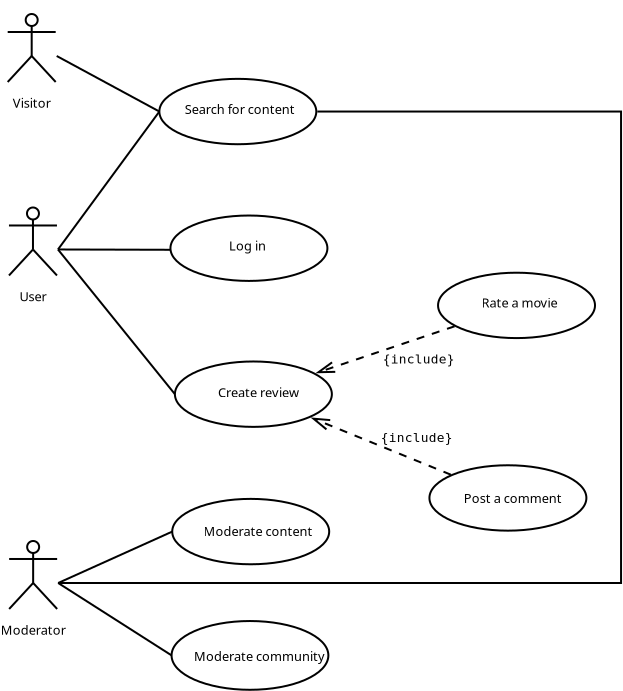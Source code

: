 <?xml version="1.0" encoding="UTF-8"?>
<dia:diagram xmlns:dia="http://www.lysator.liu.se/~alla/dia/">
  <dia:layer name="Fundal" visible="true" active="true">
    <dia:object type="UML - Actor" version="0" id="O0">
      <dia:attribute name="obj_pos">
        <dia:point val="-14.108,-93.534"/>
      </dia:attribute>
      <dia:attribute name="obj_bb">
        <dia:rectangle val="-15.408,-96.284;-12.808,-90.784"/>
      </dia:attribute>
      <dia:attribute name="meta">
        <dia:composite type="dict"/>
      </dia:attribute>
      <dia:attribute name="elem_corner">
        <dia:point val="-15.358,-96.234"/>
      </dia:attribute>
      <dia:attribute name="elem_width">
        <dia:real val="2.5"/>
      </dia:attribute>
      <dia:attribute name="elem_height">
        <dia:real val="5.4"/>
      </dia:attribute>
      <dia:attribute name="line_width">
        <dia:real val="0.1"/>
      </dia:attribute>
      <dia:attribute name="line_colour">
        <dia:color val="#000000"/>
      </dia:attribute>
      <dia:attribute name="fill_colour">
        <dia:color val="#ffffff"/>
      </dia:attribute>
      <dia:attribute name="text">
        <dia:composite type="text">
          <dia:attribute name="string">
            <dia:string>#Visitor#</dia:string>
          </dia:attribute>
          <dia:attribute name="font">
            <dia:font family="sans" style="0" name="Helvetica"/>
          </dia:attribute>
          <dia:attribute name="height">
            <dia:real val="0.8"/>
          </dia:attribute>
          <dia:attribute name="pos">
            <dia:point val="-14.108,-90.994"/>
          </dia:attribute>
          <dia:attribute name="color">
            <dia:color val="#000000"/>
          </dia:attribute>
          <dia:attribute name="alignment">
            <dia:enum val="1"/>
          </dia:attribute>
        </dia:composite>
      </dia:attribute>
    </dia:object>
    <dia:object type="Standard - Text" version="1" id="O1">
      <dia:attribute name="obj_pos">
        <dia:point val="60.099,-97.121"/>
      </dia:attribute>
      <dia:attribute name="obj_bb">
        <dia:rectangle val="60.099,-97.761;60.099,-96.988"/>
      </dia:attribute>
      <dia:attribute name="text">
        <dia:composite type="text">
          <dia:attribute name="string">
            <dia:string>##</dia:string>
          </dia:attribute>
          <dia:attribute name="font">
            <dia:font family="sans" style="0" name="Helvetica"/>
          </dia:attribute>
          <dia:attribute name="height">
            <dia:real val="0.8"/>
          </dia:attribute>
          <dia:attribute name="pos">
            <dia:point val="60.099,-97.121"/>
          </dia:attribute>
          <dia:attribute name="color">
            <dia:color val="#000000"/>
          </dia:attribute>
          <dia:attribute name="alignment">
            <dia:enum val="0"/>
          </dia:attribute>
        </dia:composite>
      </dia:attribute>
      <dia:attribute name="valign">
        <dia:enum val="3"/>
      </dia:attribute>
    </dia:object>
    <dia:object type="UML - Actor" version="0" id="O2">
      <dia:attribute name="obj_pos">
        <dia:point val="-14.044,-83.86"/>
      </dia:attribute>
      <dia:attribute name="obj_bb">
        <dia:rectangle val="-15.344,-86.61;-12.744,-81.11"/>
      </dia:attribute>
      <dia:attribute name="meta">
        <dia:composite type="dict"/>
      </dia:attribute>
      <dia:attribute name="elem_corner">
        <dia:point val="-15.294,-86.56"/>
      </dia:attribute>
      <dia:attribute name="elem_width">
        <dia:real val="2.5"/>
      </dia:attribute>
      <dia:attribute name="elem_height">
        <dia:real val="5.4"/>
      </dia:attribute>
      <dia:attribute name="line_width">
        <dia:real val="0.1"/>
      </dia:attribute>
      <dia:attribute name="line_colour">
        <dia:color val="#000000"/>
      </dia:attribute>
      <dia:attribute name="fill_colour">
        <dia:color val="#ffffff"/>
      </dia:attribute>
      <dia:attribute name="text">
        <dia:composite type="text">
          <dia:attribute name="string">
            <dia:string>#User#</dia:string>
          </dia:attribute>
          <dia:attribute name="font">
            <dia:font family="sans" style="0" name="Helvetica"/>
          </dia:attribute>
          <dia:attribute name="height">
            <dia:real val="0.8"/>
          </dia:attribute>
          <dia:attribute name="pos">
            <dia:point val="-14.044,-81.32"/>
          </dia:attribute>
          <dia:attribute name="color">
            <dia:color val="#000000"/>
          </dia:attribute>
          <dia:attribute name="alignment">
            <dia:enum val="1"/>
          </dia:attribute>
        </dia:composite>
      </dia:attribute>
    </dia:object>
    <dia:object type="Standard - Line" version="0" id="O3">
      <dia:attribute name="obj_pos">
        <dia:point val="-12.858,-93.534"/>
      </dia:attribute>
      <dia:attribute name="obj_bb">
        <dia:rectangle val="-12.926,-93.602;-7.657,-90.69"/>
      </dia:attribute>
      <dia:attribute name="conn_endpoints">
        <dia:point val="-12.858,-93.534"/>
        <dia:point val="-7.725,-90.757"/>
      </dia:attribute>
      <dia:attribute name="numcp">
        <dia:int val="1"/>
      </dia:attribute>
      <dia:connections>
        <dia:connection handle="0" to="O0" connection="4"/>
        <dia:connection handle="1" to="O16" connection="3"/>
      </dia:connections>
    </dia:object>
    <dia:object type="Standard - Line" version="0" id="O4">
      <dia:attribute name="obj_pos">
        <dia:point val="-12.794,-83.86"/>
      </dia:attribute>
      <dia:attribute name="obj_bb">
        <dia:rectangle val="-12.844,-83.91;-5.696,-83.79"/>
      </dia:attribute>
      <dia:attribute name="conn_endpoints">
        <dia:point val="-12.794,-83.86"/>
        <dia:point val="-5.746,-83.841"/>
      </dia:attribute>
      <dia:attribute name="numcp">
        <dia:int val="1"/>
      </dia:attribute>
      <dia:connections>
        <dia:connection handle="0" to="O2" connection="4"/>
      </dia:connections>
    </dia:object>
    <dia:object type="Standard - Line" version="0" id="O5">
      <dia:attribute name="obj_pos">
        <dia:point val="-12.794,-83.86"/>
      </dia:attribute>
      <dia:attribute name="obj_bb">
        <dia:rectangle val="-12.864,-90.827;-7.655,-83.79"/>
      </dia:attribute>
      <dia:attribute name="conn_endpoints">
        <dia:point val="-12.794,-83.86"/>
        <dia:point val="-7.725,-90.757"/>
      </dia:attribute>
      <dia:attribute name="numcp">
        <dia:int val="1"/>
      </dia:attribute>
      <dia:connections>
        <dia:connection handle="0" to="O2" connection="4"/>
        <dia:connection handle="1" to="O16" connection="3"/>
      </dia:connections>
    </dia:object>
    <dia:object type="Standard - Line" version="0" id="O6">
      <dia:attribute name="obj_pos">
        <dia:point val="-12.794,-83.86"/>
      </dia:attribute>
      <dia:attribute name="obj_bb">
        <dia:rectangle val="-12.864,-83.931;-6.877,-76.554"/>
      </dia:attribute>
      <dia:attribute name="conn_endpoints">
        <dia:point val="-12.794,-83.86"/>
        <dia:point val="-6.947,-76.625"/>
      </dia:attribute>
      <dia:attribute name="numcp">
        <dia:int val="1"/>
      </dia:attribute>
      <dia:connections>
        <dia:connection handle="0" to="O2" connection="4"/>
        <dia:connection handle="1" to="O18" connection="3"/>
      </dia:connections>
    </dia:object>
    <dia:object type="UML - Constraint" version="0" id="O7">
      <dia:attribute name="obj_pos">
        <dia:point val="6.852,-72.598"/>
      </dia:attribute>
      <dia:attribute name="obj_bb">
        <dia:rectangle val="-0.369,-75.851;6.917,-72.533"/>
      </dia:attribute>
      <dia:attribute name="meta">
        <dia:composite type="dict"/>
      </dia:attribute>
      <dia:attribute name="conn_endpoints">
        <dia:point val="6.852,-72.598"/>
        <dia:point val="-0.172,-75.462"/>
      </dia:attribute>
      <dia:attribute name="constraint">
        <dia:string>#include#</dia:string>
      </dia:attribute>
      <dia:attribute name="text_pos">
        <dia:point val="3.34,-74.23"/>
      </dia:attribute>
      <dia:attribute name="text_colour">
        <dia:color val="#000000"/>
      </dia:attribute>
      <dia:attribute name="line_colour">
        <dia:color val="#000000"/>
      </dia:attribute>
      <dia:connections>
        <dia:connection handle="0" to="O10" connection="8"/>
        <dia:connection handle="1" to="O18" connection="8"/>
      </dia:connections>
    </dia:object>
    <dia:object type="UML - Actor" version="0" id="O8">
      <dia:attribute name="obj_pos">
        <dia:point val="-14.035,-67.184"/>
      </dia:attribute>
      <dia:attribute name="obj_bb">
        <dia:rectangle val="-15.48,-69.934;-12.59,-64.434"/>
      </dia:attribute>
      <dia:attribute name="meta">
        <dia:composite type="dict"/>
      </dia:attribute>
      <dia:attribute name="elem_corner">
        <dia:point val="-15.285,-69.885"/>
      </dia:attribute>
      <dia:attribute name="elem_width">
        <dia:real val="2.5"/>
      </dia:attribute>
      <dia:attribute name="elem_height">
        <dia:real val="5.4"/>
      </dia:attribute>
      <dia:attribute name="line_width">
        <dia:real val="0.1"/>
      </dia:attribute>
      <dia:attribute name="line_colour">
        <dia:color val="#000000"/>
      </dia:attribute>
      <dia:attribute name="fill_colour">
        <dia:color val="#ffffff"/>
      </dia:attribute>
      <dia:attribute name="text">
        <dia:composite type="text">
          <dia:attribute name="string">
            <dia:string>#Moderator#</dia:string>
          </dia:attribute>
          <dia:attribute name="font">
            <dia:font family="sans" style="0" name="Helvetica"/>
          </dia:attribute>
          <dia:attribute name="height">
            <dia:real val="0.8"/>
          </dia:attribute>
          <dia:attribute name="pos">
            <dia:point val="-14.035,-64.644"/>
          </dia:attribute>
          <dia:attribute name="color">
            <dia:color val="#000000"/>
          </dia:attribute>
          <dia:attribute name="alignment">
            <dia:enum val="1"/>
          </dia:attribute>
        </dia:composite>
      </dia:attribute>
    </dia:object>
    <dia:object type="UML - Constraint" version="0" id="O9">
      <dia:attribute name="obj_pos">
        <dia:point val="7.037,-80.019"/>
      </dia:attribute>
      <dia:attribute name="obj_bb">
        <dia:rectangle val="-0.101,-80.082;7.1,-77.275"/>
      </dia:attribute>
      <dia:attribute name="meta">
        <dia:composite type="dict"/>
      </dia:attribute>
      <dia:attribute name="conn_endpoints">
        <dia:point val="7.037,-80.019"/>
        <dia:point val="0.075,-77.67"/>
      </dia:attribute>
      <dia:attribute name="constraint">
        <dia:string>#include#</dia:string>
      </dia:attribute>
      <dia:attribute name="text_pos">
        <dia:point val="3.443,-78.164"/>
      </dia:attribute>
      <dia:attribute name="text_colour">
        <dia:color val="#000000"/>
      </dia:attribute>
      <dia:attribute name="line_colour">
        <dia:color val="#000000"/>
      </dia:attribute>
      <dia:connections>
        <dia:connection handle="0" to="O12" connection="8"/>
        <dia:connection handle="1" to="O18" connection="8"/>
      </dia:connections>
    </dia:object>
    <dia:group>
      <dia:object type="Standard - Ellipse" version="0" id="O10">
        <dia:attribute name="obj_pos">
          <dia:point val="5.779,-73.071"/>
        </dia:attribute>
        <dia:attribute name="obj_bb">
          <dia:rectangle val="5.729,-73.121;13.678,-69.75"/>
        </dia:attribute>
        <dia:attribute name="elem_corner">
          <dia:point val="5.779,-73.071"/>
        </dia:attribute>
        <dia:attribute name="elem_width">
          <dia:real val="7.848"/>
        </dia:attribute>
        <dia:attribute name="elem_height">
          <dia:real val="3.27"/>
        </dia:attribute>
      </dia:object>
      <dia:object type="Standard - Text" version="1" id="O11">
        <dia:attribute name="obj_pos">
          <dia:point val="7.496,-71.181"/>
        </dia:attribute>
        <dia:attribute name="obj_bb">
          <dia:rectangle val="7.496,-71.821;12.059,-71.049"/>
        </dia:attribute>
        <dia:attribute name="text">
          <dia:composite type="text">
            <dia:attribute name="string">
              <dia:string>#Post a comment#</dia:string>
            </dia:attribute>
            <dia:attribute name="font">
              <dia:font family="sans" style="0" name="Helvetica"/>
            </dia:attribute>
            <dia:attribute name="height">
              <dia:real val="0.8"/>
            </dia:attribute>
            <dia:attribute name="pos">
              <dia:point val="7.496,-71.181"/>
            </dia:attribute>
            <dia:attribute name="color">
              <dia:color val="#000000"/>
            </dia:attribute>
            <dia:attribute name="alignment">
              <dia:enum val="0"/>
            </dia:attribute>
          </dia:composite>
        </dia:attribute>
        <dia:attribute name="valign">
          <dia:enum val="3"/>
        </dia:attribute>
      </dia:object>
    </dia:group>
    <dia:group>
      <dia:object type="Standard - Ellipse" version="0" id="O12">
        <dia:attribute name="obj_pos">
          <dia:point val="6.21,-82.699"/>
        </dia:attribute>
        <dia:attribute name="obj_bb">
          <dia:rectangle val="6.16,-82.749;14.108,-79.379"/>
        </dia:attribute>
        <dia:attribute name="elem_corner">
          <dia:point val="6.21,-82.699"/>
        </dia:attribute>
        <dia:attribute name="elem_width">
          <dia:real val="7.848"/>
        </dia:attribute>
        <dia:attribute name="elem_height">
          <dia:real val="3.27"/>
        </dia:attribute>
      </dia:object>
      <dia:object type="Standard - Text" version="1" id="O13">
        <dia:attribute name="obj_pos">
          <dia:point val="8.384,-80.958"/>
        </dia:attribute>
        <dia:attribute name="obj_bb">
          <dia:rectangle val="8.384,-81.598;12.094,-80.826"/>
        </dia:attribute>
        <dia:attribute name="text">
          <dia:composite type="text">
            <dia:attribute name="string">
              <dia:string>#Rate a movie#</dia:string>
            </dia:attribute>
            <dia:attribute name="font">
              <dia:font family="sans" style="0" name="Helvetica"/>
            </dia:attribute>
            <dia:attribute name="height">
              <dia:real val="0.8"/>
            </dia:attribute>
            <dia:attribute name="pos">
              <dia:point val="8.384,-80.958"/>
            </dia:attribute>
            <dia:attribute name="color">
              <dia:color val="#000000"/>
            </dia:attribute>
            <dia:attribute name="alignment">
              <dia:enum val="0"/>
            </dia:attribute>
          </dia:composite>
        </dia:attribute>
        <dia:attribute name="valign">
          <dia:enum val="3"/>
        </dia:attribute>
      </dia:object>
    </dia:group>
    <dia:group>
      <dia:object type="Standard - Ellipse" version="0" id="O14">
        <dia:attribute name="obj_pos">
          <dia:point val="-7.17,-85.558"/>
        </dia:attribute>
        <dia:attribute name="obj_bb">
          <dia:rectangle val="-7.22,-85.608;0.728,-82.237"/>
        </dia:attribute>
        <dia:attribute name="elem_corner">
          <dia:point val="-7.17,-85.558"/>
        </dia:attribute>
        <dia:attribute name="elem_width">
          <dia:real val="7.848"/>
        </dia:attribute>
        <dia:attribute name="elem_height">
          <dia:real val="3.27"/>
        </dia:attribute>
      </dia:object>
      <dia:object type="Standard - Text" version="1" id="O15">
        <dia:attribute name="obj_pos">
          <dia:point val="-4.245,-83.808"/>
        </dia:attribute>
        <dia:attribute name="obj_bb">
          <dia:rectangle val="-4.245,-84.448;-2.52,-83.675"/>
        </dia:attribute>
        <dia:attribute name="text">
          <dia:composite type="text">
            <dia:attribute name="string">
              <dia:string>#Log in#</dia:string>
            </dia:attribute>
            <dia:attribute name="font">
              <dia:font family="sans" style="0" name="Helvetica"/>
            </dia:attribute>
            <dia:attribute name="height">
              <dia:real val="0.8"/>
            </dia:attribute>
            <dia:attribute name="pos">
              <dia:point val="-4.245,-83.808"/>
            </dia:attribute>
            <dia:attribute name="color">
              <dia:color val="#000000"/>
            </dia:attribute>
            <dia:attribute name="alignment">
              <dia:enum val="0"/>
            </dia:attribute>
          </dia:composite>
        </dia:attribute>
        <dia:attribute name="valign">
          <dia:enum val="3"/>
        </dia:attribute>
      </dia:object>
    </dia:group>
    <dia:group>
      <dia:object type="Standard - Ellipse" version="0" id="O16">
        <dia:attribute name="obj_pos">
          <dia:point val="-7.725,-92.392"/>
        </dia:attribute>
        <dia:attribute name="obj_bb">
          <dia:rectangle val="-7.775,-92.442;0.174,-89.072"/>
        </dia:attribute>
        <dia:attribute name="elem_corner">
          <dia:point val="-7.725,-92.392"/>
        </dia:attribute>
        <dia:attribute name="elem_width">
          <dia:real val="7.848"/>
        </dia:attribute>
        <dia:attribute name="elem_height">
          <dia:real val="3.27"/>
        </dia:attribute>
      </dia:object>
      <dia:object type="Standard - Text" version="1" id="O17">
        <dia:attribute name="obj_pos">
          <dia:point val="-6.459,-90.628"/>
        </dia:attribute>
        <dia:attribute name="obj_bb">
          <dia:rectangle val="-6.459,-91.268;-1.239,-90.495"/>
        </dia:attribute>
        <dia:attribute name="text">
          <dia:composite type="text">
            <dia:attribute name="string">
              <dia:string>#Search for content#</dia:string>
            </dia:attribute>
            <dia:attribute name="font">
              <dia:font family="sans" style="0" name="Helvetica"/>
            </dia:attribute>
            <dia:attribute name="height">
              <dia:real val="0.8"/>
            </dia:attribute>
            <dia:attribute name="pos">
              <dia:point val="-6.459,-90.628"/>
            </dia:attribute>
            <dia:attribute name="color">
              <dia:color val="#000000"/>
            </dia:attribute>
            <dia:attribute name="alignment">
              <dia:enum val="0"/>
            </dia:attribute>
          </dia:composite>
        </dia:attribute>
        <dia:attribute name="valign">
          <dia:enum val="3"/>
        </dia:attribute>
      </dia:object>
    </dia:group>
    <dia:group>
      <dia:object type="Standard - Ellipse" version="0" id="O18">
        <dia:attribute name="obj_pos">
          <dia:point val="-6.947,-78.26"/>
        </dia:attribute>
        <dia:attribute name="obj_bb">
          <dia:rectangle val="-6.997,-78.31;0.952,-74.94"/>
        </dia:attribute>
        <dia:attribute name="elem_corner">
          <dia:point val="-6.947,-78.26"/>
        </dia:attribute>
        <dia:attribute name="elem_width">
          <dia:real val="7.848"/>
        </dia:attribute>
        <dia:attribute name="elem_height">
          <dia:real val="3.27"/>
        </dia:attribute>
        <dia:attribute name="border_width">
          <dia:real val="0.1"/>
        </dia:attribute>
      </dia:object>
      <dia:object type="Standard - Text" version="1" id="O19">
        <dia:attribute name="obj_pos">
          <dia:point val="-4.796,-76.474"/>
        </dia:attribute>
        <dia:attribute name="obj_bb">
          <dia:rectangle val="-4.796,-77.114;-0.909,-76.341"/>
        </dia:attribute>
        <dia:attribute name="text">
          <dia:composite type="text">
            <dia:attribute name="string">
              <dia:string>#Create review#</dia:string>
            </dia:attribute>
            <dia:attribute name="font">
              <dia:font family="sans" style="0" name="Helvetica"/>
            </dia:attribute>
            <dia:attribute name="height">
              <dia:real val="0.8"/>
            </dia:attribute>
            <dia:attribute name="pos">
              <dia:point val="-4.796,-76.474"/>
            </dia:attribute>
            <dia:attribute name="color">
              <dia:color val="#000000"/>
            </dia:attribute>
            <dia:attribute name="alignment">
              <dia:enum val="0"/>
            </dia:attribute>
          </dia:composite>
        </dia:attribute>
        <dia:attribute name="valign">
          <dia:enum val="3"/>
        </dia:attribute>
      </dia:object>
    </dia:group>
    <dia:group>
      <dia:object type="Standard - Ellipse" version="0" id="O20">
        <dia:attribute name="obj_pos">
          <dia:point val="-7.081,-71.39"/>
        </dia:attribute>
        <dia:attribute name="obj_bb">
          <dia:rectangle val="-7.131,-71.44;0.818,-68.07"/>
        </dia:attribute>
        <dia:attribute name="elem_corner">
          <dia:point val="-7.081,-71.39"/>
        </dia:attribute>
        <dia:attribute name="elem_width">
          <dia:real val="7.848"/>
        </dia:attribute>
        <dia:attribute name="elem_height">
          <dia:real val="3.27"/>
        </dia:attribute>
      </dia:object>
      <dia:object type="Standard - Text" version="1" id="O21">
        <dia:attribute name="obj_pos">
          <dia:point val="-5.514,-69.534"/>
        </dia:attribute>
        <dia:attribute name="obj_bb">
          <dia:rectangle val="-5.514,-70.174;-0.539,-69.401"/>
        </dia:attribute>
        <dia:attribute name="text">
          <dia:composite type="text">
            <dia:attribute name="string">
              <dia:string>#Moderate content#</dia:string>
            </dia:attribute>
            <dia:attribute name="font">
              <dia:font family="sans" style="0" name="Helvetica"/>
            </dia:attribute>
            <dia:attribute name="height">
              <dia:real val="0.8"/>
            </dia:attribute>
            <dia:attribute name="pos">
              <dia:point val="-5.514,-69.534"/>
            </dia:attribute>
            <dia:attribute name="color">
              <dia:color val="#000000"/>
            </dia:attribute>
            <dia:attribute name="alignment">
              <dia:enum val="0"/>
            </dia:attribute>
          </dia:composite>
        </dia:attribute>
        <dia:attribute name="valign">
          <dia:enum val="3"/>
        </dia:attribute>
      </dia:object>
    </dia:group>
    <dia:object type="Standard - Line" version="0" id="O22">
      <dia:attribute name="obj_pos">
        <dia:point val="-12.785,-67.184"/>
      </dia:attribute>
      <dia:attribute name="obj_bb">
        <dia:rectangle val="-12.851,-69.821;-7.015,-67.118"/>
      </dia:attribute>
      <dia:attribute name="conn_endpoints">
        <dia:point val="-12.785,-67.184"/>
        <dia:point val="-7.081,-69.755"/>
      </dia:attribute>
      <dia:attribute name="numcp">
        <dia:int val="1"/>
      </dia:attribute>
      <dia:connections>
        <dia:connection handle="0" to="O8" connection="4"/>
        <dia:connection handle="1" to="O20" connection="3"/>
      </dia:connections>
    </dia:object>
    <dia:group>
      <dia:object type="Standard - Ellipse" version="0" id="O23">
        <dia:attribute name="obj_pos">
          <dia:point val="-7.114,-65.283"/>
        </dia:attribute>
        <dia:attribute name="obj_bb">
          <dia:rectangle val="-7.164,-65.333;0.776,-61.795"/>
        </dia:attribute>
        <dia:attribute name="elem_corner">
          <dia:point val="-7.114,-65.283"/>
        </dia:attribute>
        <dia:attribute name="elem_width">
          <dia:real val="7.84"/>
        </dia:attribute>
        <dia:attribute name="elem_height">
          <dia:real val="3.439"/>
        </dia:attribute>
      </dia:object>
      <dia:object type="Standard - Text" version="1" id="O24">
        <dia:attribute name="obj_pos">
          <dia:point val="-5.991,-63.289"/>
        </dia:attribute>
        <dia:attribute name="obj_bb">
          <dia:rectangle val="-5.991,-63.929;-0.026,-63.156"/>
        </dia:attribute>
        <dia:attribute name="text">
          <dia:composite type="text">
            <dia:attribute name="string">
              <dia:string>#Moderate community#</dia:string>
            </dia:attribute>
            <dia:attribute name="font">
              <dia:font family="sans" style="0" name="Helvetica"/>
            </dia:attribute>
            <dia:attribute name="height">
              <dia:real val="0.8"/>
            </dia:attribute>
            <dia:attribute name="pos">
              <dia:point val="-5.991,-63.289"/>
            </dia:attribute>
            <dia:attribute name="color">
              <dia:color val="#000000"/>
            </dia:attribute>
            <dia:attribute name="alignment">
              <dia:enum val="0"/>
            </dia:attribute>
          </dia:composite>
        </dia:attribute>
        <dia:attribute name="valign">
          <dia:enum val="3"/>
        </dia:attribute>
      </dia:object>
    </dia:group>
    <dia:object type="Standard - Line" version="0" id="O25">
      <dia:attribute name="obj_pos">
        <dia:point val="-12.785,-67.184"/>
      </dia:attribute>
      <dia:attribute name="obj_bb">
        <dia:rectangle val="-12.854,-67.254;-7.045,-63.495"/>
      </dia:attribute>
      <dia:attribute name="conn_endpoints">
        <dia:point val="-12.785,-67.184"/>
        <dia:point val="-7.114,-63.564"/>
      </dia:attribute>
      <dia:attribute name="numcp">
        <dia:int val="1"/>
      </dia:attribute>
      <dia:connections>
        <dia:connection handle="0" to="O8" connection="4"/>
        <dia:connection handle="1" to="O23" connection="3"/>
      </dia:connections>
    </dia:object>
    <dia:object type="Standard - ZigZagLine" version="1" id="O26">
      <dia:attribute name="obj_pos">
        <dia:point val="-12.785,-67.184"/>
      </dia:attribute>
      <dia:attribute name="obj_bb">
        <dia:rectangle val="-12.835,-90.807;15.41,-67.135"/>
      </dia:attribute>
      <dia:attribute name="orth_points">
        <dia:point val="-12.785,-67.184"/>
        <dia:point val="15.36,-67.184"/>
        <dia:point val="15.36,-90.757"/>
        <dia:point val="0.174,-90.757"/>
      </dia:attribute>
      <dia:attribute name="orth_orient">
        <dia:enum val="0"/>
        <dia:enum val="1"/>
        <dia:enum val="0"/>
      </dia:attribute>
      <dia:attribute name="autorouting">
        <dia:boolean val="false"/>
      </dia:attribute>
      <dia:connections>
        <dia:connection handle="0" to="O8" connection="4"/>
        <dia:connection handle="1" to="O16" connection="8"/>
      </dia:connections>
    </dia:object>
  </dia:layer>
</dia:diagram>
